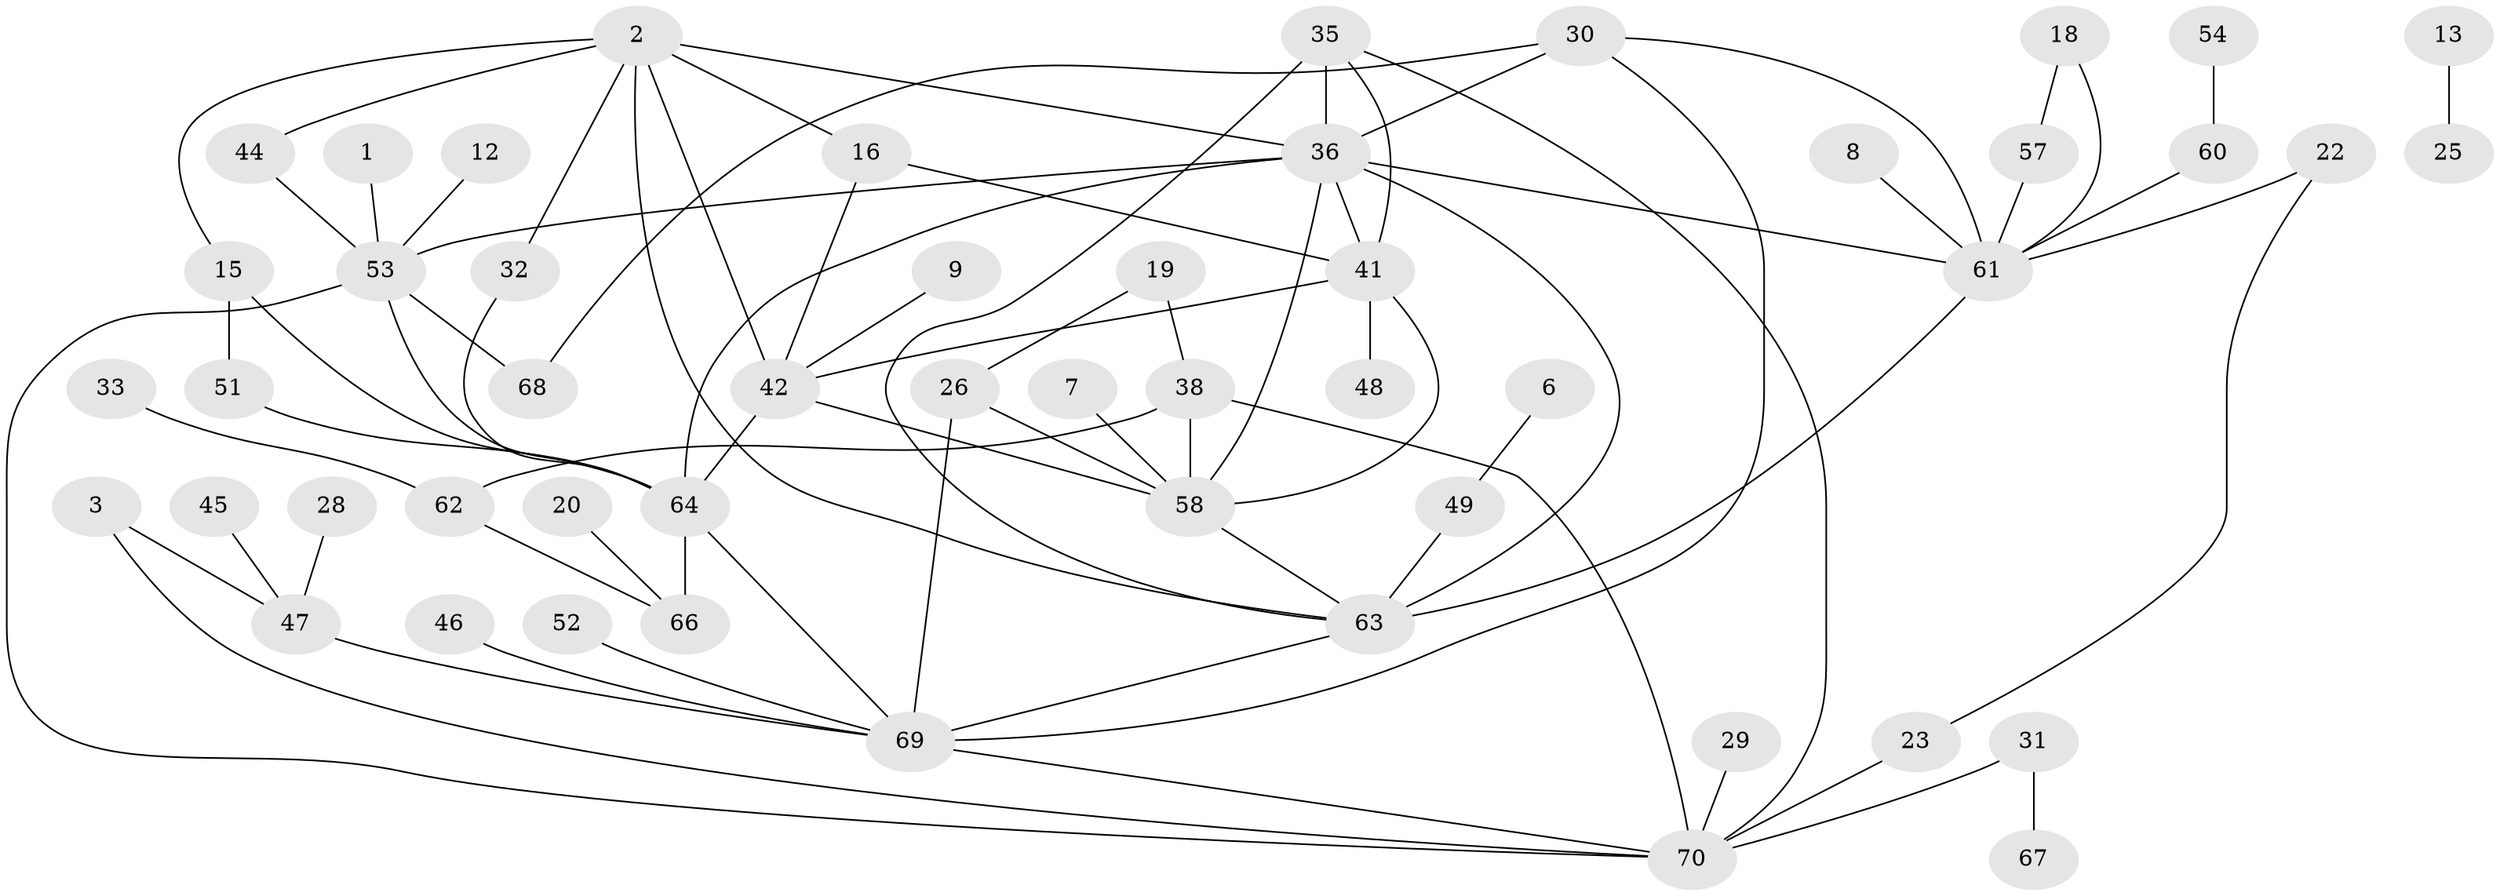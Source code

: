 // original degree distribution, {1: 0.32142857142857145, 5: 0.07857142857142857, 2: 0.22857142857142856, 6: 0.02142857142857143, 3: 0.17142857142857143, 0: 0.09285714285714286, 4: 0.08571428571428572}
// Generated by graph-tools (version 1.1) at 2025/25/03/09/25 03:25:15]
// undirected, 51 vertices, 78 edges
graph export_dot {
graph [start="1"]
  node [color=gray90,style=filled];
  1;
  2;
  3;
  6;
  7;
  8;
  9;
  12;
  13;
  15;
  16;
  18;
  19;
  20;
  22;
  23;
  25;
  26;
  28;
  29;
  30;
  31;
  32;
  33;
  35;
  36;
  38;
  41;
  42;
  44;
  45;
  46;
  47;
  48;
  49;
  51;
  52;
  53;
  54;
  57;
  58;
  60;
  61;
  62;
  63;
  64;
  66;
  67;
  68;
  69;
  70;
  1 -- 53 [weight=1.0];
  2 -- 15 [weight=1.0];
  2 -- 16 [weight=1.0];
  2 -- 32 [weight=1.0];
  2 -- 36 [weight=1.0];
  2 -- 42 [weight=1.0];
  2 -- 44 [weight=1.0];
  2 -- 63 [weight=1.0];
  3 -- 47 [weight=1.0];
  3 -- 70 [weight=1.0];
  6 -- 49 [weight=1.0];
  7 -- 58 [weight=1.0];
  8 -- 61 [weight=1.0];
  9 -- 42 [weight=1.0];
  12 -- 53 [weight=1.0];
  13 -- 25 [weight=1.0];
  15 -- 51 [weight=1.0];
  15 -- 64 [weight=1.0];
  16 -- 41 [weight=1.0];
  16 -- 42 [weight=1.0];
  18 -- 57 [weight=1.0];
  18 -- 61 [weight=1.0];
  19 -- 26 [weight=1.0];
  19 -- 38 [weight=1.0];
  20 -- 66 [weight=1.0];
  22 -- 23 [weight=1.0];
  22 -- 61 [weight=1.0];
  23 -- 70 [weight=1.0];
  26 -- 58 [weight=1.0];
  26 -- 69 [weight=1.0];
  28 -- 47 [weight=1.0];
  29 -- 70 [weight=1.0];
  30 -- 36 [weight=1.0];
  30 -- 61 [weight=1.0];
  30 -- 68 [weight=1.0];
  30 -- 69 [weight=1.0];
  31 -- 67 [weight=1.0];
  31 -- 70 [weight=1.0];
  32 -- 64 [weight=1.0];
  33 -- 62 [weight=1.0];
  35 -- 36 [weight=2.0];
  35 -- 41 [weight=1.0];
  35 -- 63 [weight=1.0];
  35 -- 70 [weight=1.0];
  36 -- 41 [weight=1.0];
  36 -- 53 [weight=1.0];
  36 -- 58 [weight=1.0];
  36 -- 61 [weight=1.0];
  36 -- 63 [weight=2.0];
  36 -- 64 [weight=1.0];
  38 -- 58 [weight=1.0];
  38 -- 62 [weight=1.0];
  38 -- 70 [weight=1.0];
  41 -- 42 [weight=1.0];
  41 -- 48 [weight=1.0];
  41 -- 58 [weight=1.0];
  42 -- 58 [weight=1.0];
  42 -- 64 [weight=1.0];
  44 -- 53 [weight=1.0];
  45 -- 47 [weight=1.0];
  46 -- 69 [weight=1.0];
  47 -- 69 [weight=1.0];
  49 -- 63 [weight=1.0];
  51 -- 64 [weight=2.0];
  52 -- 69 [weight=1.0];
  53 -- 64 [weight=1.0];
  53 -- 68 [weight=1.0];
  53 -- 70 [weight=1.0];
  54 -- 60 [weight=1.0];
  57 -- 61 [weight=1.0];
  58 -- 63 [weight=1.0];
  60 -- 61 [weight=1.0];
  61 -- 63 [weight=1.0];
  62 -- 66 [weight=1.0];
  63 -- 69 [weight=1.0];
  64 -- 66 [weight=1.0];
  64 -- 69 [weight=1.0];
  69 -- 70 [weight=1.0];
}
